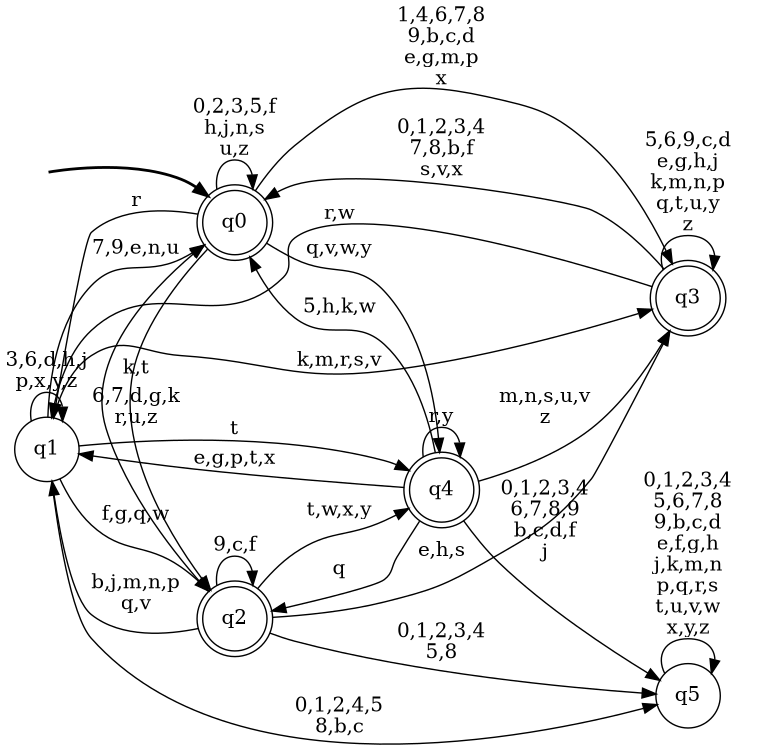 digraph BlueStar {
__start0 [style = invis, shape = none, label = "", width = 0, height = 0];

rankdir=LR;
size="8,5";

s0 [style="rounded,filled", color="black", fillcolor="white" shape="doublecircle", label="q0"];
s1 [style="filled", color="black", fillcolor="white" shape="circle", label="q1"];
s2 [style="rounded,filled", color="black", fillcolor="white" shape="doublecircle", label="q2"];
s3 [style="rounded,filled", color="black", fillcolor="white" shape="doublecircle", label="q3"];
s4 [style="rounded,filled", color="black", fillcolor="white" shape="doublecircle", label="q4"];
s5 [style="filled", color="black", fillcolor="white" shape="circle", label="q5"];
subgraph cluster_main { 
	graph [pad=".75", ranksep="0.15", nodesep="0.15"];
	 style=invis; 
	__start0 -> s0 [penwidth=2];
}
s0 -> s0 [label="0,2,3,5,f\nh,j,n,s\nu,z"];
s0 -> s1 [label="r"];
s0 -> s2 [label="k,t"];
s0 -> s3 [label="1,4,6,7,8\n9,b,c,d\ne,g,m,p\nx"];
s0 -> s4 [label="q,v,w,y"];
s1 -> s0 [label="7,9,e,n,u"];
s1 -> s1 [label="3,6,d,h,j\np,x,y,z"];
s1 -> s2 [label="f,g,q,w"];
s1 -> s3 [label="k,m,r,s,v"];
s1 -> s4 [label="t"];
s1 -> s5 [label="0,1,2,4,5\n8,b,c"];
s2 -> s0 [label="6,7,d,g,k\nr,u,z"];
s2 -> s1 [label="b,j,m,n,p\nq,v"];
s2 -> s2 [label="9,c,f"];
s2 -> s3 [label="e,h,s"];
s2 -> s4 [label="t,w,x,y"];
s2 -> s5 [label="0,1,2,3,4\n5,8"];
s3 -> s0 [label="0,1,2,3,4\n7,8,b,f\ns,v,x"];
s3 -> s1 [label="r,w"];
s3 -> s3 [label="5,6,9,c,d\ne,g,h,j\nk,m,n,p\nq,t,u,y\nz"];
s4 -> s0 [label="5,h,k,w"];
s4 -> s1 [label="e,g,p,t,x"];
s4 -> s2 [label="q"];
s4 -> s3 [label="m,n,s,u,v\nz"];
s4 -> s4 [label="r,y"];
s4 -> s5 [label="0,1,2,3,4\n6,7,8,9\nb,c,d,f\nj"];
s5 -> s5 [label="0,1,2,3,4\n5,6,7,8\n9,b,c,d\ne,f,g,h\nj,k,m,n\np,q,r,s\nt,u,v,w\nx,y,z"];

}